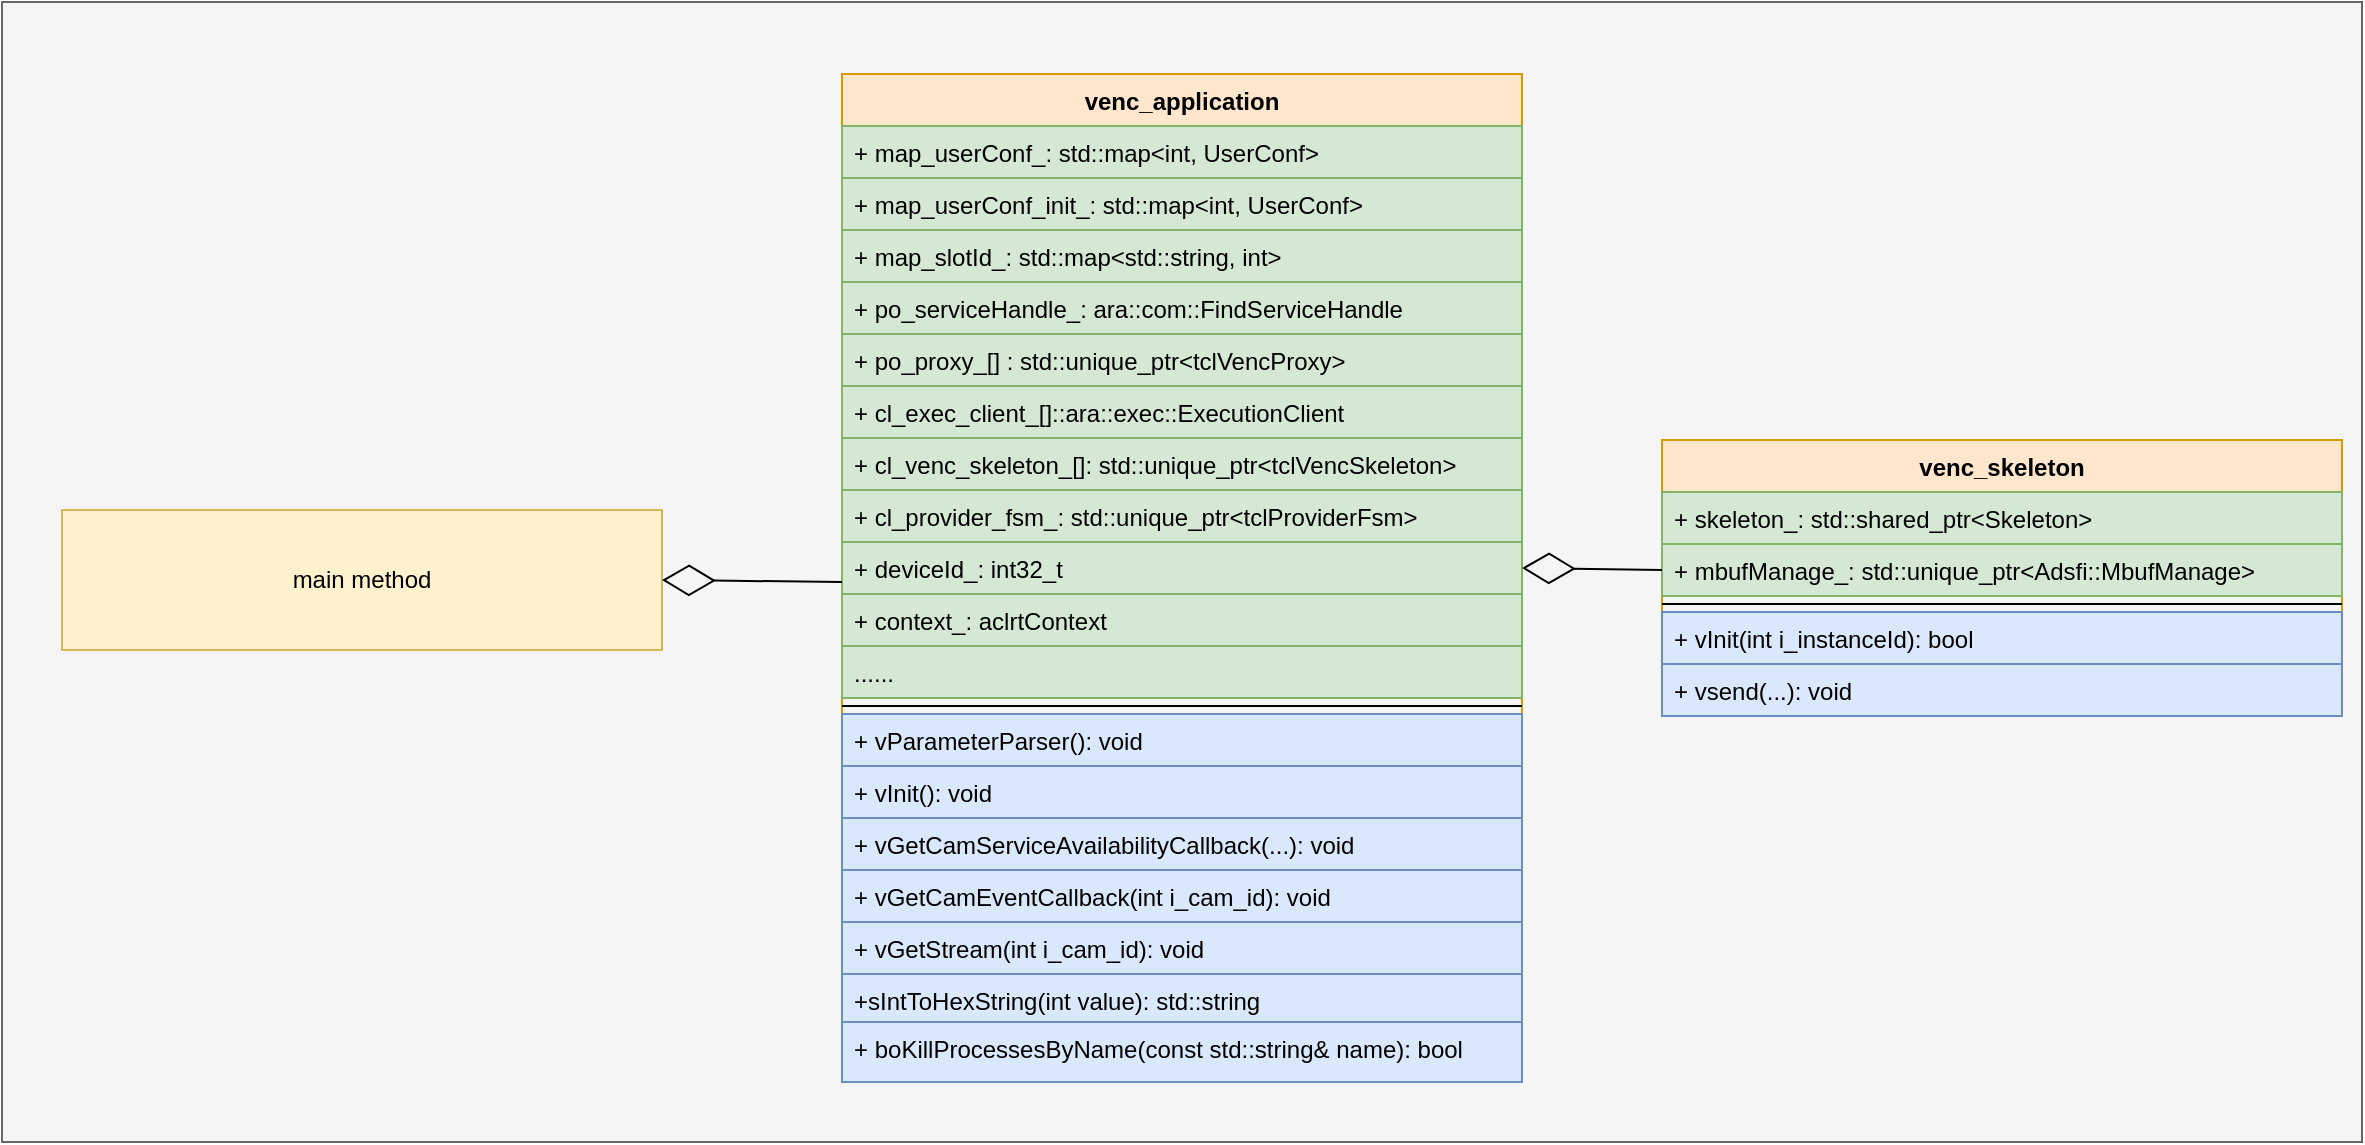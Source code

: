 <mxfile version="26.0.14">
  <diagram name="第 1 页" id="ww4SpD9q9hE-swhxdFp6">
    <mxGraphModel dx="1050" dy="-604" grid="1" gridSize="10" guides="1" tooltips="1" connect="1" arrows="1" fold="1" page="1" pageScale="1" pageWidth="827" pageHeight="1169" math="0" shadow="0">
      <root>
        <mxCell id="0" />
        <mxCell id="1" parent="0" />
        <mxCell id="QamxqkGbcU3FXPbwEzF8-87" value="" style="html=1;fillColor=#f5f5f5;fontColor=#333333;strokeColor=#666666;" parent="1" vertex="1">
          <mxGeometry x="130" y="1570" width="1180" height="570" as="geometry" />
        </mxCell>
        <mxCell id="QamxqkGbcU3FXPbwEzF8-137" value="venc_application" style="swimlane;fontStyle=1;align=center;verticalAlign=top;childLayout=stackLayout;horizontal=1;startSize=26;horizontalStack=0;resizeParent=1;resizeParentMax=0;resizeLast=0;collapsible=1;marginBottom=0;fillColor=#ffe6cc;strokeColor=#d79b00;" parent="1" vertex="1">
          <mxGeometry x="550" y="1606" width="340" height="372" as="geometry">
            <mxRectangle x="550" y="1606" width="130" height="30" as="alternateBounds" />
          </mxGeometry>
        </mxCell>
        <mxCell id="QamxqkGbcU3FXPbwEzF8-138" value="+ map_userConf_: std::map&lt;int, UserConf&gt;" style="text;strokeColor=#82b366;fillColor=#d5e8d4;align=left;verticalAlign=top;spacingLeft=4;spacingRight=4;overflow=hidden;rotatable=0;points=[[0,0.5],[1,0.5]];portConstraint=eastwest;" parent="QamxqkGbcU3FXPbwEzF8-137" vertex="1">
          <mxGeometry y="26" width="340" height="26" as="geometry" />
        </mxCell>
        <mxCell id="QamxqkGbcU3FXPbwEzF8-139" value="+ map_userConf_init_: std::map&lt;int, UserConf&gt;" style="text;strokeColor=#82b366;fillColor=#d5e8d4;align=left;verticalAlign=top;spacingLeft=4;spacingRight=4;overflow=hidden;rotatable=0;points=[[0,0.5],[1,0.5]];portConstraint=eastwest;" parent="QamxqkGbcU3FXPbwEzF8-137" vertex="1">
          <mxGeometry y="52" width="340" height="26" as="geometry" />
        </mxCell>
        <mxCell id="QamxqkGbcU3FXPbwEzF8-140" value="+ map_slotId_: std::map&lt;std::string, int&gt;" style="text;strokeColor=#82b366;fillColor=#d5e8d4;align=left;verticalAlign=top;spacingLeft=4;spacingRight=4;overflow=hidden;rotatable=0;points=[[0,0.5],[1,0.5]];portConstraint=eastwest;" parent="QamxqkGbcU3FXPbwEzF8-137" vertex="1">
          <mxGeometry y="78" width="340" height="26" as="geometry" />
        </mxCell>
        <mxCell id="QamxqkGbcU3FXPbwEzF8-141" value="+ po_serviceHandle_: ara::com::FindServiceHandle" style="text;strokeColor=#82b366;fillColor=#d5e8d4;align=left;verticalAlign=top;spacingLeft=4;spacingRight=4;overflow=hidden;rotatable=0;points=[[0,0.5],[1,0.5]];portConstraint=eastwest;" parent="QamxqkGbcU3FXPbwEzF8-137" vertex="1">
          <mxGeometry y="104" width="340" height="26" as="geometry" />
        </mxCell>
        <mxCell id="QamxqkGbcU3FXPbwEzF8-142" value="+ po_proxy_[] : std::unique_ptr&lt;tclVencProxy&gt;" style="text;strokeColor=#82b366;fillColor=#d5e8d4;align=left;verticalAlign=top;spacingLeft=4;spacingRight=4;overflow=hidden;rotatable=0;points=[[0,0.5],[1,0.5]];portConstraint=eastwest;" parent="QamxqkGbcU3FXPbwEzF8-137" vertex="1">
          <mxGeometry y="130" width="340" height="26" as="geometry" />
        </mxCell>
        <mxCell id="QamxqkGbcU3FXPbwEzF8-143" value="+ cl_exec_client_[]::ara::exec::ExecutionClient" style="text;strokeColor=#82b366;fillColor=#d5e8d4;align=left;verticalAlign=top;spacingLeft=4;spacingRight=4;overflow=hidden;rotatable=0;points=[[0,0.5],[1,0.5]];portConstraint=eastwest;" parent="QamxqkGbcU3FXPbwEzF8-137" vertex="1">
          <mxGeometry y="156" width="340" height="26" as="geometry" />
        </mxCell>
        <mxCell id="QamxqkGbcU3FXPbwEzF8-144" value="+ cl_venc_skeleton_[]: std::unique_ptr&lt;tclVencSkeleton&gt;" style="text;strokeColor=#82b366;fillColor=#d5e8d4;align=left;verticalAlign=top;spacingLeft=4;spacingRight=4;overflow=hidden;rotatable=0;points=[[0,0.5],[1,0.5]];portConstraint=eastwest;" parent="QamxqkGbcU3FXPbwEzF8-137" vertex="1">
          <mxGeometry y="182" width="340" height="26" as="geometry" />
        </mxCell>
        <mxCell id="QamxqkGbcU3FXPbwEzF8-145" value="+ cl_provider_fsm_: std::unique_ptr&lt;tclProviderFsm&gt; " style="text;strokeColor=#82b366;fillColor=#d5e8d4;align=left;verticalAlign=top;spacingLeft=4;spacingRight=4;overflow=hidden;rotatable=0;points=[[0,0.5],[1,0.5]];portConstraint=eastwest;" parent="QamxqkGbcU3FXPbwEzF8-137" vertex="1">
          <mxGeometry y="208" width="340" height="26" as="geometry" />
        </mxCell>
        <mxCell id="QamxqkGbcU3FXPbwEzF8-146" value="+ deviceId_: int32_t" style="text;strokeColor=#82b366;fillColor=#d5e8d4;align=left;verticalAlign=top;spacingLeft=4;spacingRight=4;overflow=hidden;rotatable=0;points=[[0,0.5],[1,0.5]];portConstraint=eastwest;" parent="QamxqkGbcU3FXPbwEzF8-137" vertex="1">
          <mxGeometry y="234" width="340" height="26" as="geometry" />
        </mxCell>
        <mxCell id="QamxqkGbcU3FXPbwEzF8-147" value="+ context_: aclrtContext" style="text;strokeColor=#82b366;fillColor=#d5e8d4;align=left;verticalAlign=top;spacingLeft=4;spacingRight=4;overflow=hidden;rotatable=0;points=[[0,0.5],[1,0.5]];portConstraint=eastwest;" parent="QamxqkGbcU3FXPbwEzF8-137" vertex="1">
          <mxGeometry y="260" width="340" height="26" as="geometry" />
        </mxCell>
        <mxCell id="QamxqkGbcU3FXPbwEzF8-148" value="......" style="text;strokeColor=#82b366;fillColor=#d5e8d4;align=left;verticalAlign=top;spacingLeft=4;spacingRight=4;overflow=hidden;rotatable=0;points=[[0,0.5],[1,0.5]];portConstraint=eastwest;" parent="QamxqkGbcU3FXPbwEzF8-137" vertex="1">
          <mxGeometry y="286" width="340" height="26" as="geometry" />
        </mxCell>
        <mxCell id="QamxqkGbcU3FXPbwEzF8-149" value="" style="line;strokeWidth=1;fillColor=none;align=left;verticalAlign=middle;spacingTop=-1;spacingLeft=3;spacingRight=3;rotatable=0;labelPosition=right;points=[];portConstraint=eastwest;" parent="QamxqkGbcU3FXPbwEzF8-137" vertex="1">
          <mxGeometry y="312" width="340" height="8" as="geometry" />
        </mxCell>
        <mxCell id="QamxqkGbcU3FXPbwEzF8-150" value="+ vParameterParser(): void" style="text;strokeColor=#6c8ebf;fillColor=#dae8fc;align=left;verticalAlign=top;spacingLeft=4;spacingRight=4;overflow=hidden;rotatable=0;points=[[0,0.5],[1,0.5]];portConstraint=eastwest;" parent="QamxqkGbcU3FXPbwEzF8-137" vertex="1">
          <mxGeometry y="320" width="340" height="26" as="geometry" />
        </mxCell>
        <mxCell id="QamxqkGbcU3FXPbwEzF8-151" value="+ vInit(): void" style="text;strokeColor=#6c8ebf;fillColor=#dae8fc;align=left;verticalAlign=top;spacingLeft=4;spacingRight=4;overflow=hidden;rotatable=0;points=[[0,0.5],[1,0.5]];portConstraint=eastwest;" parent="QamxqkGbcU3FXPbwEzF8-137" vertex="1">
          <mxGeometry y="346" width="340" height="26" as="geometry" />
        </mxCell>
        <mxCell id="QamxqkGbcU3FXPbwEzF8-152" value="main method" style="rounded=0;whiteSpace=wrap;html=1;fillColor=#fff2cc;strokeColor=#d6b656;" parent="1" vertex="1">
          <mxGeometry x="160" y="1824" width="300" height="70" as="geometry" />
        </mxCell>
        <mxCell id="QamxqkGbcU3FXPbwEzF8-153" value="" style="endArrow=diamondThin;endFill=0;endSize=24;html=1;rounded=0;entryX=1;entryY=0.5;entryDx=0;entryDy=0;" parent="1" target="QamxqkGbcU3FXPbwEzF8-152" edge="1">
          <mxGeometry width="160" relative="1" as="geometry">
            <mxPoint x="550" y="1860" as="sourcePoint" />
            <mxPoint x="670" y="1581" as="targetPoint" />
          </mxGeometry>
        </mxCell>
        <mxCell id="QamxqkGbcU3FXPbwEzF8-154" value="+ vGetCamServiceAvailabilityCallback(...): void" style="text;strokeColor=#6c8ebf;fillColor=#dae8fc;align=left;verticalAlign=top;spacingLeft=4;spacingRight=4;overflow=hidden;rotatable=0;points=[[0,0.5],[1,0.5]];portConstraint=eastwest;" parent="1" vertex="1">
          <mxGeometry x="550" y="1978" width="340" height="26" as="geometry" />
        </mxCell>
        <mxCell id="QamxqkGbcU3FXPbwEzF8-155" value="+ vGetCamEventCallback(int i_cam_id): void" style="text;strokeColor=#6c8ebf;fillColor=#dae8fc;align=left;verticalAlign=top;spacingLeft=4;spacingRight=4;overflow=hidden;rotatable=0;points=[[0,0.5],[1,0.5]];portConstraint=eastwest;" parent="1" vertex="1">
          <mxGeometry x="550" y="2004" width="340" height="26" as="geometry" />
        </mxCell>
        <mxCell id="QamxqkGbcU3FXPbwEzF8-156" value="+ vGetStream(int i_cam_id): void" style="text;strokeColor=#6c8ebf;fillColor=#dae8fc;align=left;verticalAlign=top;spacingLeft=4;spacingRight=4;overflow=hidden;rotatable=0;points=[[0,0.5],[1,0.5]];portConstraint=eastwest;" parent="1" vertex="1">
          <mxGeometry x="550" y="2030" width="340" height="26" as="geometry" />
        </mxCell>
        <mxCell id="QamxqkGbcU3FXPbwEzF8-157" value="+sIntToHexString(int value): std::string" style="text;strokeColor=#6c8ebf;fillColor=#dae8fc;align=left;verticalAlign=top;spacingLeft=4;spacingRight=4;overflow=hidden;rotatable=0;points=[[0,0.5],[1,0.5]];portConstraint=eastwest;" parent="1" vertex="1">
          <mxGeometry x="550" y="2056" width="340" height="24" as="geometry" />
        </mxCell>
        <mxCell id="dkvpZq7iE4lLp07j0uEw-1" value="venc_skeleton" style="swimlane;fontStyle=1;align=center;verticalAlign=top;childLayout=stackLayout;horizontal=1;startSize=26;horizontalStack=0;resizeParent=1;resizeParentMax=0;resizeLast=0;collapsible=1;marginBottom=0;fillColor=#ffe6cc;strokeColor=#d79b00;" vertex="1" parent="1">
          <mxGeometry x="960" y="1789" width="340" height="138" as="geometry">
            <mxRectangle x="550" y="1606" width="130" height="30" as="alternateBounds" />
          </mxGeometry>
        </mxCell>
        <mxCell id="dkvpZq7iE4lLp07j0uEw-2" value="+ skeleton_: std::shared_ptr&lt;Skeleton&gt;" style="text;strokeColor=#82b366;fillColor=#d5e8d4;align=left;verticalAlign=top;spacingLeft=4;spacingRight=4;overflow=hidden;rotatable=0;points=[[0,0.5],[1,0.5]];portConstraint=eastwest;" vertex="1" parent="dkvpZq7iE4lLp07j0uEw-1">
          <mxGeometry y="26" width="340" height="26" as="geometry" />
        </mxCell>
        <mxCell id="dkvpZq7iE4lLp07j0uEw-3" value="+ mbufManage_: std::unique_ptr&lt;Adsfi::MbufManage&gt;" style="text;strokeColor=#82b366;fillColor=#d5e8d4;align=left;verticalAlign=top;spacingLeft=4;spacingRight=4;overflow=hidden;rotatable=0;points=[[0,0.5],[1,0.5]];portConstraint=eastwest;" vertex="1" parent="dkvpZq7iE4lLp07j0uEw-1">
          <mxGeometry y="52" width="340" height="26" as="geometry" />
        </mxCell>
        <mxCell id="dkvpZq7iE4lLp07j0uEw-13" value="" style="line;strokeWidth=1;fillColor=none;align=left;verticalAlign=middle;spacingTop=-1;spacingLeft=3;spacingRight=3;rotatable=0;labelPosition=right;points=[];portConstraint=eastwest;" vertex="1" parent="dkvpZq7iE4lLp07j0uEw-1">
          <mxGeometry y="78" width="340" height="8" as="geometry" />
        </mxCell>
        <mxCell id="dkvpZq7iE4lLp07j0uEw-14" value="+ vInit(int i_instanceId): bool" style="text;strokeColor=#6c8ebf;fillColor=#dae8fc;align=left;verticalAlign=top;spacingLeft=4;spacingRight=4;overflow=hidden;rotatable=0;points=[[0,0.5],[1,0.5]];portConstraint=eastwest;" vertex="1" parent="dkvpZq7iE4lLp07j0uEw-1">
          <mxGeometry y="86" width="340" height="26" as="geometry" />
        </mxCell>
        <mxCell id="dkvpZq7iE4lLp07j0uEw-15" value="+ vsend(...): void" style="text;strokeColor=#6c8ebf;fillColor=#dae8fc;align=left;verticalAlign=top;spacingLeft=4;spacingRight=4;overflow=hidden;rotatable=0;points=[[0,0.5],[1,0.5]];portConstraint=eastwest;" vertex="1" parent="dkvpZq7iE4lLp07j0uEw-1">
          <mxGeometry y="112" width="340" height="26" as="geometry" />
        </mxCell>
        <mxCell id="dkvpZq7iE4lLp07j0uEw-16" value="" style="endArrow=diamondThin;endFill=0;endSize=24;html=1;rounded=0;entryX=1;entryY=0.5;entryDx=0;entryDy=0;exitX=0;exitY=0.5;exitDx=0;exitDy=0;" edge="1" parent="1" source="dkvpZq7iE4lLp07j0uEw-3" target="QamxqkGbcU3FXPbwEzF8-146">
          <mxGeometry width="160" relative="1" as="geometry">
            <mxPoint x="960" y="1853" as="sourcePoint" />
            <mxPoint x="900" y="1858.5" as="targetPoint" />
          </mxGeometry>
        </mxCell>
        <mxCell id="dkvpZq7iE4lLp07j0uEw-17" value="+ boKillProcessesByName(const std::string&amp; name): bool" style="text;strokeColor=#6c8ebf;fillColor=#dae8fc;align=left;verticalAlign=top;spacingLeft=4;spacingRight=4;overflow=hidden;rotatable=0;points=[[0,0.5],[1,0.5]];portConstraint=eastwest;" vertex="1" parent="1">
          <mxGeometry x="550" y="2080" width="340" height="30" as="geometry" />
        </mxCell>
      </root>
    </mxGraphModel>
  </diagram>
</mxfile>

